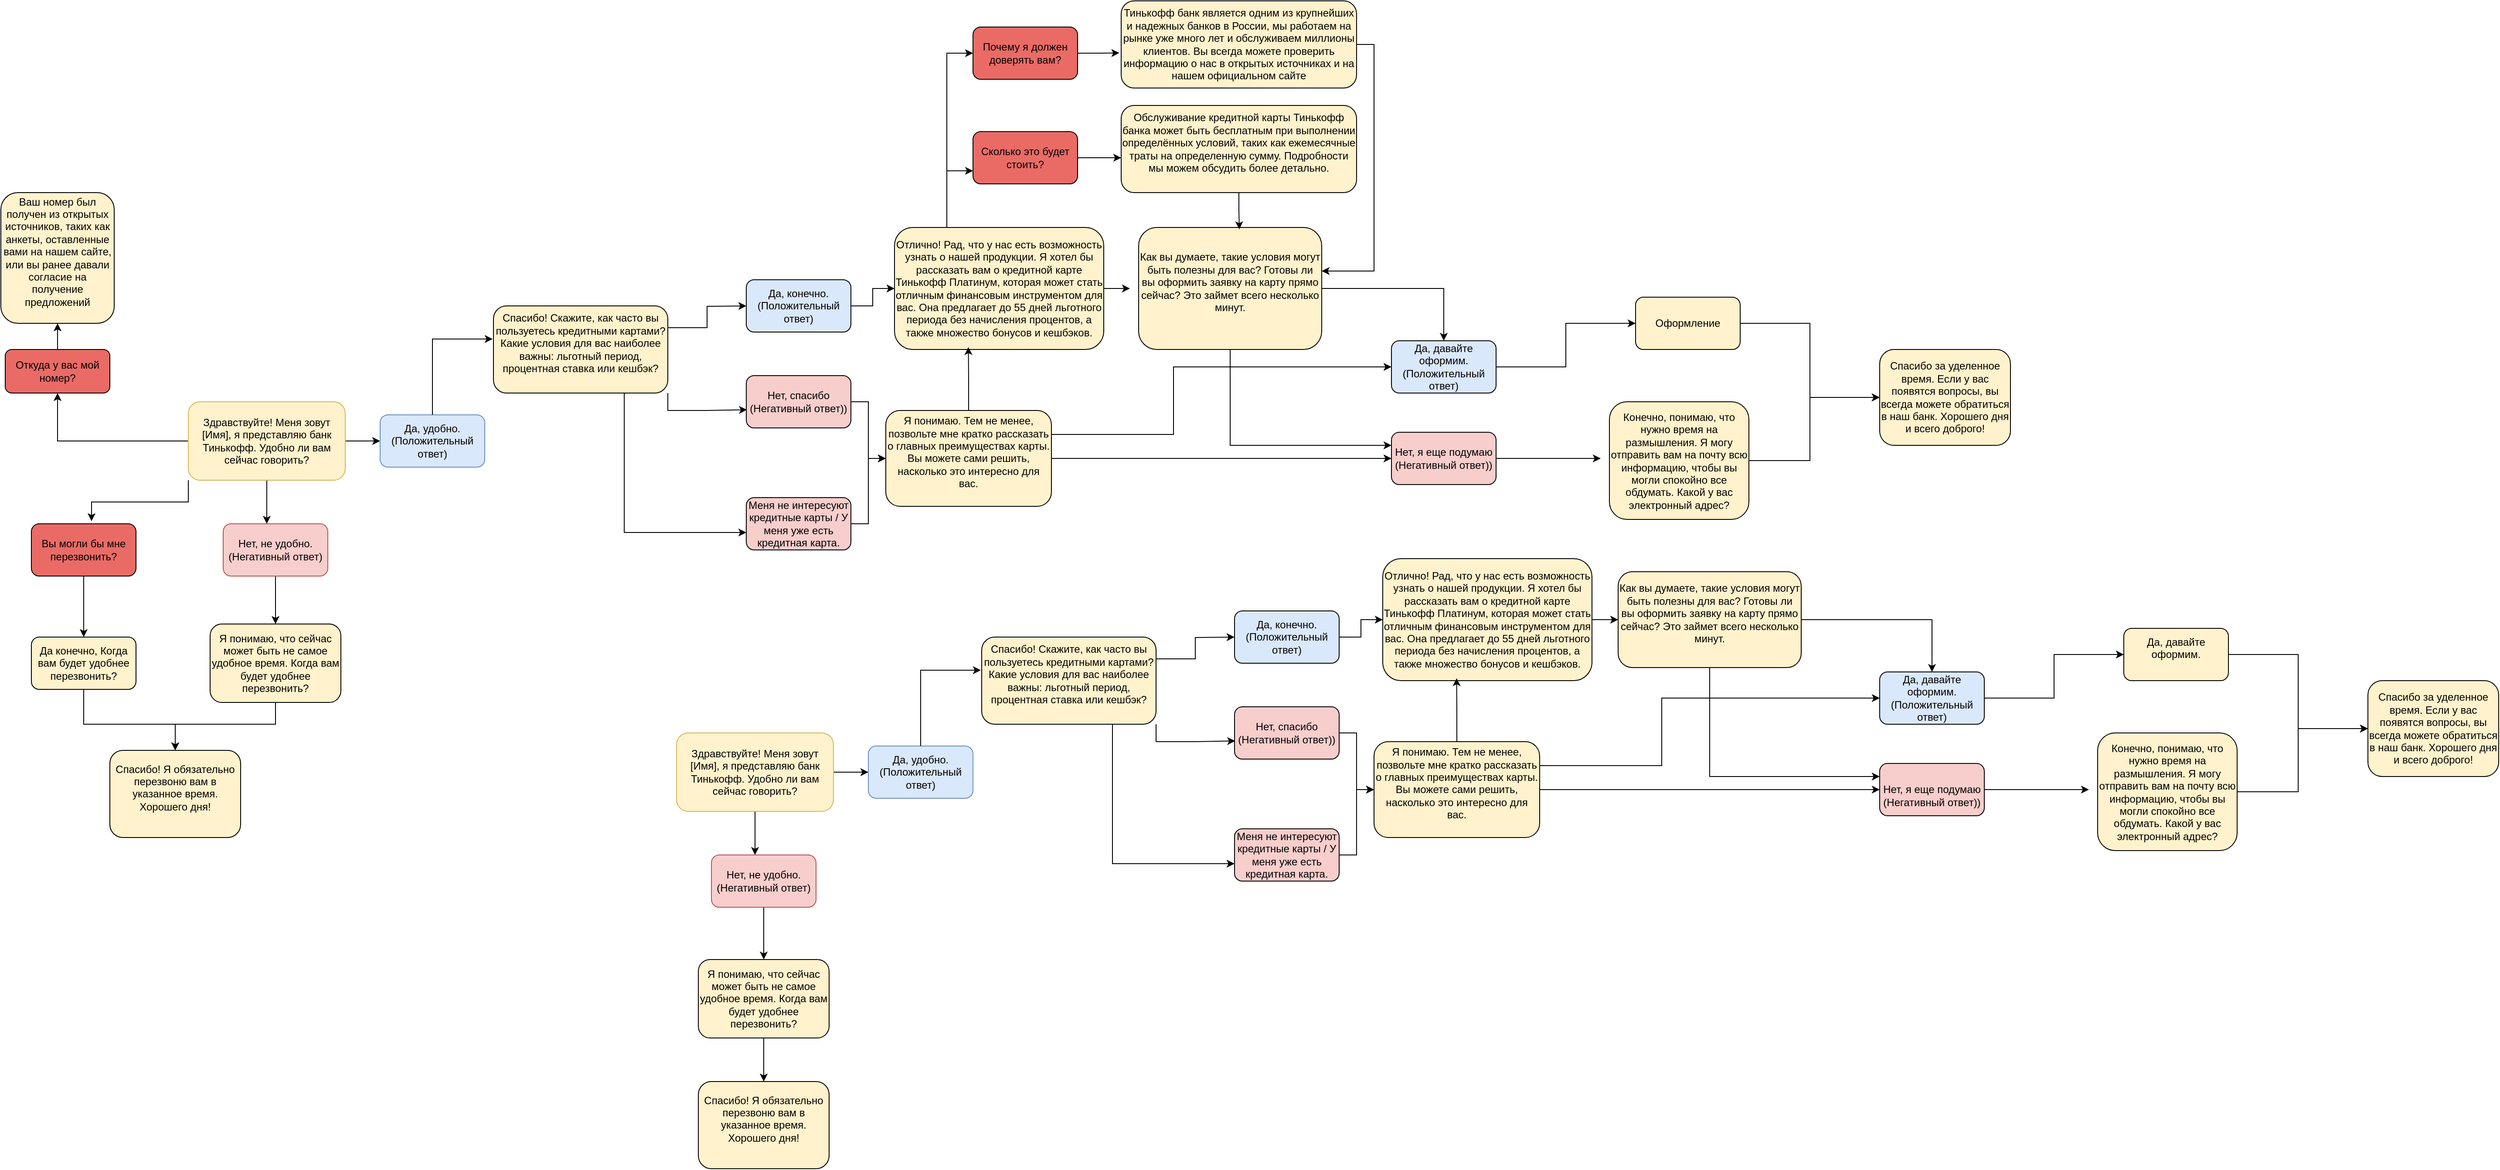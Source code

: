 <mxfile version="24.7.6">
  <diagram name="Page-1" id="bASxQMh507JP5K0JOqaS">
    <mxGraphModel dx="3829" dy="2807" grid="1" gridSize="10" guides="1" tooltips="1" connect="1" arrows="1" fold="1" page="1" pageScale="1" pageWidth="827" pageHeight="1169" math="0" shadow="0">
      <root>
        <mxCell id="0" />
        <mxCell id="1" parent="0" />
        <mxCell id="hiN60o-xSemusRehegCz-1" style="edgeStyle=orthogonalEdgeStyle;rounded=0;orthogonalLoop=1;jettySize=auto;html=1;exitX=0.5;exitY=1;exitDx=0;exitDy=0;" parent="1" source="hiN60o-xSemusRehegCz-3" edge="1">
          <mxGeometry relative="1" as="geometry">
            <mxPoint x="130" y="410" as="targetPoint" />
          </mxGeometry>
        </mxCell>
        <mxCell id="hiN60o-xSemusRehegCz-2" style="edgeStyle=orthogonalEdgeStyle;rounded=0;orthogonalLoop=1;jettySize=auto;html=1;exitX=1;exitY=0.5;exitDx=0;exitDy=0;entryX=0;entryY=0.5;entryDx=0;entryDy=0;" parent="1" source="hiN60o-xSemusRehegCz-3" target="hiN60o-xSemusRehegCz-6" edge="1">
          <mxGeometry relative="1" as="geometry" />
        </mxCell>
        <mxCell id="eWrs5Qo76Qx7165JSpqv-6" style="edgeStyle=orthogonalEdgeStyle;rounded=0;orthogonalLoop=1;jettySize=auto;html=1;exitX=0;exitY=0.5;exitDx=0;exitDy=0;entryX=0.5;entryY=1;entryDx=0;entryDy=0;" parent="1" source="hiN60o-xSemusRehegCz-3" target="eWrs5Qo76Qx7165JSpqv-1" edge="1">
          <mxGeometry relative="1" as="geometry" />
        </mxCell>
        <mxCell id="hiN60o-xSemusRehegCz-3" value="Здравствуйте! Меня зовут [Имя], я представляю банк Тинькофф. Удобно ли вам сейчас говорить?" style="rounded=1;whiteSpace=wrap;html=1;fillColor=#FFF2CC;strokeColor=#d6b656;" parent="1" vertex="1">
          <mxGeometry x="40" y="270" width="180" height="90" as="geometry" />
        </mxCell>
        <mxCell id="hiN60o-xSemusRehegCz-4" style="edgeStyle=orthogonalEdgeStyle;rounded=0;orthogonalLoop=1;jettySize=auto;html=1;exitX=0.5;exitY=1;exitDx=0;exitDy=0;entryX=0.5;entryY=0;entryDx=0;entryDy=0;" parent="1" source="hiN60o-xSemusRehegCz-5" target="hiN60o-xSemusRehegCz-8" edge="1">
          <mxGeometry relative="1" as="geometry" />
        </mxCell>
        <mxCell id="hiN60o-xSemusRehegCz-5" value="Нет, не удобно.&lt;div&gt;(Негативный ответ)&lt;/div&gt;" style="rounded=1;whiteSpace=wrap;html=1;fillColor=#f8cecc;strokeColor=#b85450;" parent="1" vertex="1">
          <mxGeometry x="80" y="410" width="120" height="60" as="geometry" />
        </mxCell>
        <mxCell id="hiN60o-xSemusRehegCz-6" value="Да, удобно.&lt;div&gt;(Положительный ответ)&lt;/div&gt;" style="rounded=1;whiteSpace=wrap;html=1;fillColor=#DAE8FC;strokeColor=#6c8ebf;" parent="1" vertex="1">
          <mxGeometry x="260" y="285" width="120" height="60" as="geometry" />
        </mxCell>
        <mxCell id="hiN60o-xSemusRehegCz-7" style="edgeStyle=orthogonalEdgeStyle;rounded=0;orthogonalLoop=1;jettySize=auto;html=1;exitX=0.5;exitY=1;exitDx=0;exitDy=0;" parent="1" source="hiN60o-xSemusRehegCz-8" target="hiN60o-xSemusRehegCz-9" edge="1">
          <mxGeometry relative="1" as="geometry">
            <Array as="points">
              <mxPoint x="140" y="640" />
              <mxPoint x="25" y="640" />
            </Array>
          </mxGeometry>
        </mxCell>
        <mxCell id="hiN60o-xSemusRehegCz-8" value="Я понимаю, что сейчас может быть не самое удобное время. Когда вам будет удобнее перезвонить?" style="rounded=1;whiteSpace=wrap;html=1;fillColor=#FFF2CC;" parent="1" vertex="1">
          <mxGeometry x="65" y="525" width="150" height="90" as="geometry" />
        </mxCell>
        <mxCell id="hiN60o-xSemusRehegCz-9" value="&#xa;Спасибо! Я обязательно перезвоню вам в указанное время. Хорошего дня!&#xa;&#xa;" style="rounded=1;whiteSpace=wrap;html=1;fillColor=#FFF2CC;" parent="1" vertex="1">
          <mxGeometry x="-50" y="670" width="150" height="100" as="geometry" />
        </mxCell>
        <mxCell id="hiN60o-xSemusRehegCz-10" style="edgeStyle=orthogonalEdgeStyle;rounded=0;orthogonalLoop=1;jettySize=auto;html=1;exitX=1;exitY=0.5;exitDx=0;exitDy=0;" parent="1" source="hiN60o-xSemusRehegCz-11" edge="1">
          <mxGeometry relative="1" as="geometry">
            <mxPoint x="1120" y="140" as="targetPoint" />
          </mxGeometry>
        </mxCell>
        <mxCell id="eWrs5Qo76Qx7165JSpqv-15" style="edgeStyle=orthogonalEdgeStyle;rounded=0;orthogonalLoop=1;jettySize=auto;html=1;exitX=0.25;exitY=0;exitDx=0;exitDy=0;entryX=0;entryY=0.75;entryDx=0;entryDy=0;" parent="1" source="hiN60o-xSemusRehegCz-11" target="eWrs5Qo76Qx7165JSpqv-14" edge="1">
          <mxGeometry relative="1" as="geometry" />
        </mxCell>
        <mxCell id="eWrs5Qo76Qx7165JSpqv-29" style="edgeStyle=orthogonalEdgeStyle;rounded=0;orthogonalLoop=1;jettySize=auto;html=1;exitX=0.25;exitY=0;exitDx=0;exitDy=0;entryX=0;entryY=0.5;entryDx=0;entryDy=0;" parent="1" source="hiN60o-xSemusRehegCz-11" target="eWrs5Qo76Qx7165JSpqv-27" edge="1">
          <mxGeometry relative="1" as="geometry" />
        </mxCell>
        <mxCell id="hiN60o-xSemusRehegCz-11" value="Отлично! Рад, что у нас есть возможность узнать о нашей продукции. Я хотел бы рассказать вам о кредитной карте Тинькофф Платинум, которая может стать отличным финансовым инструментом для вас. Она предлагает до 55 дней льготного периода без начисления процентов, а также множество бонусов и кешбэков." style="rounded=1;whiteSpace=wrap;html=1;fillColor=#FFF2CC;" parent="1" vertex="1">
          <mxGeometry x="850" y="70" width="240" height="140" as="geometry" />
        </mxCell>
        <mxCell id="hiN60o-xSemusRehegCz-12" style="edgeStyle=orthogonalEdgeStyle;rounded=0;orthogonalLoop=1;jettySize=auto;html=1;exitX=1;exitY=0.25;exitDx=0;exitDy=0;" parent="1" source="hiN60o-xSemusRehegCz-13" edge="1">
          <mxGeometry relative="1" as="geometry">
            <mxPoint x="680" y="160" as="targetPoint" />
          </mxGeometry>
        </mxCell>
        <mxCell id="hiN60o-xSemusRehegCz-13" value="&#xa;Спасибо! Скажите, как часто вы пользуетесь кредитными картами?&lt;br&gt;Какие условия для вас наиболее важны: льготный период, процентная ставка или кешбэк?&#xa;&#xa;" style="rounded=1;whiteSpace=wrap;html=1;fillColor=#FFF2CC;" parent="1" vertex="1">
          <mxGeometry x="390" y="160" width="200" height="100" as="geometry" />
        </mxCell>
        <mxCell id="hiN60o-xSemusRehegCz-14" style="edgeStyle=orthogonalEdgeStyle;rounded=0;orthogonalLoop=1;jettySize=auto;html=1;exitX=0.5;exitY=0;exitDx=0;exitDy=0;entryX=-0.005;entryY=0.38;entryDx=0;entryDy=0;entryPerimeter=0;" parent="1" source="hiN60o-xSemusRehegCz-6" target="hiN60o-xSemusRehegCz-13" edge="1">
          <mxGeometry relative="1" as="geometry" />
        </mxCell>
        <mxCell id="hiN60o-xSemusRehegCz-15" style="edgeStyle=orthogonalEdgeStyle;rounded=0;orthogonalLoop=1;jettySize=auto;html=1;exitX=1;exitY=0.5;exitDx=0;exitDy=0;entryX=0;entryY=0.5;entryDx=0;entryDy=0;" parent="1" source="hiN60o-xSemusRehegCz-16" target="hiN60o-xSemusRehegCz-11" edge="1">
          <mxGeometry relative="1" as="geometry" />
        </mxCell>
        <mxCell id="hiN60o-xSemusRehegCz-16" value="Да, конечно.&lt;div&gt;(Положительный ответ)&lt;br&gt;&lt;/div&gt;" style="rounded=1;whiteSpace=wrap;html=1;fillColor=#DAE8FC;" parent="1" vertex="1">
          <mxGeometry x="680" y="130" width="120" height="60" as="geometry" />
        </mxCell>
        <mxCell id="hiN60o-xSemusRehegCz-17" style="edgeStyle=orthogonalEdgeStyle;rounded=0;orthogonalLoop=1;jettySize=auto;html=1;exitX=1;exitY=0.5;exitDx=0;exitDy=0;entryX=0;entryY=0.5;entryDx=0;entryDy=0;" parent="1" source="hiN60o-xSemusRehegCz-18" target="hiN60o-xSemusRehegCz-21" edge="1">
          <mxGeometry relative="1" as="geometry" />
        </mxCell>
        <mxCell id="hiN60o-xSemusRehegCz-18" value="Нет, спасибо&lt;div&gt;(Негативный ответ))&lt;/div&gt;" style="rounded=1;whiteSpace=wrap;html=1;fillColor=#F8CECC;" parent="1" vertex="1">
          <mxGeometry x="680" y="240" width="120" height="60" as="geometry" />
        </mxCell>
        <mxCell id="hiN60o-xSemusRehegCz-19" style="edgeStyle=orthogonalEdgeStyle;rounded=0;orthogonalLoop=1;jettySize=auto;html=1;exitX=1;exitY=0.5;exitDx=0;exitDy=0;entryX=0;entryY=0.5;entryDx=0;entryDy=0;" parent="1" source="hiN60o-xSemusRehegCz-21" target="hiN60o-xSemusRehegCz-30" edge="1">
          <mxGeometry relative="1" as="geometry" />
        </mxCell>
        <mxCell id="hiN60o-xSemusRehegCz-20" style="edgeStyle=orthogonalEdgeStyle;rounded=0;orthogonalLoop=1;jettySize=auto;html=1;exitX=1;exitY=0.25;exitDx=0;exitDy=0;entryX=0;entryY=0.5;entryDx=0;entryDy=0;" parent="1" source="hiN60o-xSemusRehegCz-21" target="hiN60o-xSemusRehegCz-28" edge="1">
          <mxGeometry relative="1" as="geometry">
            <Array as="points">
              <mxPoint x="1170" y="308" />
              <mxPoint x="1170" y="230" />
            </Array>
          </mxGeometry>
        </mxCell>
        <mxCell id="hiN60o-xSemusRehegCz-21" value="&#xa;Я понимаю. Тем не менее, позвольте мне кратко рассказать о главных преимуществах карты. Вы можете сами решить, насколько это интересно для вас.&#xa;&#xa;" style="rounded=1;whiteSpace=wrap;html=1;fillColor=#FFF2CC;" parent="1" vertex="1">
          <mxGeometry x="840" y="280" width="190" height="110" as="geometry" />
        </mxCell>
        <mxCell id="hiN60o-xSemusRehegCz-22" style="edgeStyle=orthogonalEdgeStyle;rounded=0;orthogonalLoop=1;jettySize=auto;html=1;exitX=1;exitY=0.5;exitDx=0;exitDy=0;entryX=0;entryY=0.5;entryDx=0;entryDy=0;" parent="1" source="hiN60o-xSemusRehegCz-23" target="hiN60o-xSemusRehegCz-21" edge="1">
          <mxGeometry relative="1" as="geometry" />
        </mxCell>
        <mxCell id="hiN60o-xSemusRehegCz-23" value="Меня не интересуют кредитные карты / У меня уже есть кредитная карта." style="rounded=1;whiteSpace=wrap;html=1;fillColor=#F8CECC;" parent="1" vertex="1">
          <mxGeometry x="680" y="380" width="120" height="60" as="geometry" />
        </mxCell>
        <mxCell id="hiN60o-xSemusRehegCz-24" style="edgeStyle=orthogonalEdgeStyle;rounded=0;orthogonalLoop=1;jettySize=auto;html=1;exitX=1;exitY=0.5;exitDx=0;exitDy=0;entryX=0.5;entryY=0;entryDx=0;entryDy=0;" parent="1" source="hiN60o-xSemusRehegCz-26" target="hiN60o-xSemusRehegCz-28" edge="1">
          <mxGeometry relative="1" as="geometry" />
        </mxCell>
        <mxCell id="hiN60o-xSemusRehegCz-25" style="edgeStyle=orthogonalEdgeStyle;rounded=0;orthogonalLoop=1;jettySize=auto;html=1;exitX=0.5;exitY=1;exitDx=0;exitDy=0;entryX=0;entryY=0.25;entryDx=0;entryDy=0;" parent="1" source="hiN60o-xSemusRehegCz-26" target="hiN60o-xSemusRehegCz-30" edge="1">
          <mxGeometry relative="1" as="geometry">
            <mxPoint x="1235" y="320" as="targetPoint" />
          </mxGeometry>
        </mxCell>
        <mxCell id="hiN60o-xSemusRehegCz-26" value="&#xa;Как вы думаете, такие условия могут быть полезны для вас? Готовы ли вы оформить заявку на карту прямо сейчас? Это займет всего несколько минут.&#xa;&#xa;" style="rounded=1;whiteSpace=wrap;html=1;fillColor=#FFF2CC;" parent="1" vertex="1">
          <mxGeometry x="1130" y="70" width="210" height="140" as="geometry" />
        </mxCell>
        <mxCell id="hiN60o-xSemusRehegCz-27" style="edgeStyle=orthogonalEdgeStyle;rounded=0;orthogonalLoop=1;jettySize=auto;html=1;exitX=1;exitY=0.5;exitDx=0;exitDy=0;" parent="1" source="hiN60o-xSemusRehegCz-28" target="hiN60o-xSemusRehegCz-35" edge="1">
          <mxGeometry relative="1" as="geometry" />
        </mxCell>
        <mxCell id="hiN60o-xSemusRehegCz-28" value="&lt;br&gt;Да, давайте оформим.&lt;div&gt;(Положительный ответ)&lt;br&gt;&lt;br&gt;&lt;/div&gt;" style="rounded=1;whiteSpace=wrap;html=1;fillColor=#DAE8FC;" parent="1" vertex="1">
          <mxGeometry x="1420" y="200" width="120" height="60" as="geometry" />
        </mxCell>
        <mxCell id="hiN60o-xSemusRehegCz-29" style="edgeStyle=orthogonalEdgeStyle;rounded=0;orthogonalLoop=1;jettySize=auto;html=1;exitX=1;exitY=0.5;exitDx=0;exitDy=0;" parent="1" source="hiN60o-xSemusRehegCz-30" edge="1">
          <mxGeometry relative="1" as="geometry">
            <mxPoint x="1660" y="335" as="targetPoint" />
          </mxGeometry>
        </mxCell>
        <mxCell id="hiN60o-xSemusRehegCz-30" value="Нет, я еще подумаю&lt;br&gt;(Негативный ответ))" style="rounded=1;whiteSpace=wrap;html=1;fillColor=#F8CECC;" parent="1" vertex="1">
          <mxGeometry x="1420" y="305" width="120" height="60" as="geometry" />
        </mxCell>
        <mxCell id="hiN60o-xSemusRehegCz-31" style="edgeStyle=orthogonalEdgeStyle;rounded=0;orthogonalLoop=1;jettySize=auto;html=1;exitX=0.5;exitY=1;exitDx=0;exitDy=0;" parent="1" source="hiN60o-xSemusRehegCz-30" target="hiN60o-xSemusRehegCz-30" edge="1">
          <mxGeometry relative="1" as="geometry" />
        </mxCell>
        <mxCell id="hiN60o-xSemusRehegCz-32" style="edgeStyle=orthogonalEdgeStyle;rounded=0;orthogonalLoop=1;jettySize=auto;html=1;exitX=1;exitY=0.5;exitDx=0;exitDy=0;entryX=0;entryY=0.5;entryDx=0;entryDy=0;" parent="1" source="hiN60o-xSemusRehegCz-33" target="hiN60o-xSemusRehegCz-36" edge="1">
          <mxGeometry relative="1" as="geometry">
            <Array as="points">
              <mxPoint x="1900" y="338" />
              <mxPoint x="1900" y="265" />
            </Array>
          </mxGeometry>
        </mxCell>
        <mxCell id="hiN60o-xSemusRehegCz-33" value="Конечно, понимаю, что нужно время на размышления. Я могу отправить вам на почту всю информацию, чтобы вы могли спокойно все обдумать. Какой у вас электронный адрес?" style="rounded=1;whiteSpace=wrap;html=1;fillColor=#FFF2CC;" parent="1" vertex="1">
          <mxGeometry x="1670" y="270" width="160" height="135" as="geometry" />
        </mxCell>
        <mxCell id="hiN60o-xSemusRehegCz-34" style="edgeStyle=orthogonalEdgeStyle;rounded=0;orthogonalLoop=1;jettySize=auto;html=1;exitX=1;exitY=0.5;exitDx=0;exitDy=0;entryX=0;entryY=0.5;entryDx=0;entryDy=0;" parent="1" source="hiN60o-xSemusRehegCz-35" target="hiN60o-xSemusRehegCz-36" edge="1">
          <mxGeometry relative="1" as="geometry">
            <Array as="points">
              <mxPoint x="1900" y="180" />
              <mxPoint x="1900" y="265" />
            </Array>
          </mxGeometry>
        </mxCell>
        <mxCell id="hiN60o-xSemusRehegCz-35" value="Оформление" style="rounded=1;whiteSpace=wrap;html=1;fillColor=#FFF2CC;" parent="1" vertex="1">
          <mxGeometry x="1700" y="150" width="120" height="60" as="geometry" />
        </mxCell>
        <mxCell id="hiN60o-xSemusRehegCz-36" value="Спасибо за уделенное время. Если у вас появятся вопросы, вы всегда можете обратиться в наш банк. Хорошего дня и всего доброго!" style="rounded=1;whiteSpace=wrap;html=1;fillColor=#FFF2CC;" parent="1" vertex="1">
          <mxGeometry x="1980" y="210" width="150" height="110" as="geometry" />
        </mxCell>
        <mxCell id="hiN60o-xSemusRehegCz-37" style="edgeStyle=orthogonalEdgeStyle;rounded=0;orthogonalLoop=1;jettySize=auto;html=1;exitX=0.75;exitY=1;exitDx=0;exitDy=0;entryX=0;entryY=0.667;entryDx=0;entryDy=0;entryPerimeter=0;" parent="1" source="hiN60o-xSemusRehegCz-13" target="hiN60o-xSemusRehegCz-23" edge="1">
          <mxGeometry relative="1" as="geometry" />
        </mxCell>
        <mxCell id="hiN60o-xSemusRehegCz-38" style="edgeStyle=orthogonalEdgeStyle;rounded=0;orthogonalLoop=1;jettySize=auto;html=1;exitX=1;exitY=1;exitDx=0;exitDy=0;entryX=0.006;entryY=0.653;entryDx=0;entryDy=0;entryPerimeter=0;" parent="1" source="hiN60o-xSemusRehegCz-13" target="hiN60o-xSemusRehegCz-18" edge="1">
          <mxGeometry relative="1" as="geometry">
            <Array as="points">
              <mxPoint x="590" y="280" />
              <mxPoint x="635" y="280" />
            </Array>
          </mxGeometry>
        </mxCell>
        <mxCell id="hiN60o-xSemusRehegCz-39" style="edgeStyle=orthogonalEdgeStyle;rounded=0;orthogonalLoop=1;jettySize=auto;html=1;exitX=0.5;exitY=0;exitDx=0;exitDy=0;entryX=0.353;entryY=0.98;entryDx=0;entryDy=0;entryPerimeter=0;" parent="1" source="hiN60o-xSemusRehegCz-21" target="hiN60o-xSemusRehegCz-11" edge="1">
          <mxGeometry relative="1" as="geometry" />
        </mxCell>
        <mxCell id="uwCDQCHVVW8loNhyQD0F-1" style="edgeStyle=orthogonalEdgeStyle;rounded=0;orthogonalLoop=1;jettySize=auto;html=1;exitX=0.5;exitY=1;exitDx=0;exitDy=0;" parent="1" source="uwCDQCHVVW8loNhyQD0F-3" edge="1">
          <mxGeometry relative="1" as="geometry">
            <mxPoint x="690" y="790" as="targetPoint" />
          </mxGeometry>
        </mxCell>
        <mxCell id="uwCDQCHVVW8loNhyQD0F-2" style="edgeStyle=orthogonalEdgeStyle;rounded=0;orthogonalLoop=1;jettySize=auto;html=1;exitX=1;exitY=0.5;exitDx=0;exitDy=0;entryX=0;entryY=0.5;entryDx=0;entryDy=0;" parent="1" source="uwCDQCHVVW8loNhyQD0F-3" target="uwCDQCHVVW8loNhyQD0F-6" edge="1">
          <mxGeometry relative="1" as="geometry" />
        </mxCell>
        <mxCell id="uwCDQCHVVW8loNhyQD0F-3" value="Здравствуйте! Меня зовут [Имя], я представляю банк Тинькофф. Удобно ли вам сейчас говорить?" style="rounded=1;whiteSpace=wrap;html=1;fillColor=#FFF2CC;strokeColor=#d6b656;" parent="1" vertex="1">
          <mxGeometry x="600" y="650" width="180" height="90" as="geometry" />
        </mxCell>
        <mxCell id="uwCDQCHVVW8loNhyQD0F-4" style="edgeStyle=orthogonalEdgeStyle;rounded=0;orthogonalLoop=1;jettySize=auto;html=1;exitX=0.5;exitY=1;exitDx=0;exitDy=0;entryX=0.5;entryY=0;entryDx=0;entryDy=0;" parent="1" source="uwCDQCHVVW8loNhyQD0F-5" target="uwCDQCHVVW8loNhyQD0F-8" edge="1">
          <mxGeometry relative="1" as="geometry" />
        </mxCell>
        <mxCell id="uwCDQCHVVW8loNhyQD0F-5" value="Нет, не удобно.&lt;div&gt;(Негативный ответ)&lt;/div&gt;" style="rounded=1;whiteSpace=wrap;html=1;fillColor=#f8cecc;strokeColor=#b85450;" parent="1" vertex="1">
          <mxGeometry x="640" y="790" width="120" height="60" as="geometry" />
        </mxCell>
        <mxCell id="uwCDQCHVVW8loNhyQD0F-6" value="Да, удобно.&lt;div&gt;(Положительный ответ)&lt;/div&gt;" style="rounded=1;whiteSpace=wrap;html=1;fillColor=#DAE8FC;strokeColor=#6c8ebf;" parent="1" vertex="1">
          <mxGeometry x="820" y="665" width="120" height="60" as="geometry" />
        </mxCell>
        <mxCell id="uwCDQCHVVW8loNhyQD0F-7" style="edgeStyle=orthogonalEdgeStyle;rounded=0;orthogonalLoop=1;jettySize=auto;html=1;exitX=0.5;exitY=1;exitDx=0;exitDy=0;" parent="1" source="uwCDQCHVVW8loNhyQD0F-8" target="uwCDQCHVVW8loNhyQD0F-9" edge="1">
          <mxGeometry relative="1" as="geometry" />
        </mxCell>
        <mxCell id="uwCDQCHVVW8loNhyQD0F-8" value="Я понимаю, что сейчас может быть не самое удобное время. Когда вам будет удобнее перезвонить?" style="rounded=1;whiteSpace=wrap;html=1;fillColor=#FFF2CC;" parent="1" vertex="1">
          <mxGeometry x="625" y="910" width="150" height="90" as="geometry" />
        </mxCell>
        <mxCell id="uwCDQCHVVW8loNhyQD0F-9" value="&#xa;Спасибо! Я обязательно перезвоню вам в указанное время. Хорошего дня!&#xa;&#xa;" style="rounded=1;whiteSpace=wrap;html=1;fillColor=#FFF2CC;" parent="1" vertex="1">
          <mxGeometry x="625" y="1050" width="150" height="100" as="geometry" />
        </mxCell>
        <mxCell id="uwCDQCHVVW8loNhyQD0F-10" style="edgeStyle=orthogonalEdgeStyle;rounded=0;orthogonalLoop=1;jettySize=auto;html=1;exitX=1;exitY=0.5;exitDx=0;exitDy=0;" parent="1" source="uwCDQCHVVW8loNhyQD0F-11" edge="1">
          <mxGeometry relative="1" as="geometry">
            <mxPoint x="1680" y="520" as="targetPoint" />
          </mxGeometry>
        </mxCell>
        <mxCell id="uwCDQCHVVW8loNhyQD0F-11" value="Отлично! Рад, что у нас есть возможность узнать о нашей продукции. Я хотел бы рассказать вам о кредитной карте Тинькофф Платинум, которая может стать отличным финансовым инструментом для вас. Она предлагает до 55 дней льготного периода без начисления процентов, а также множество бонусов и кешбэков." style="rounded=1;whiteSpace=wrap;html=1;fillColor=#FFF2CC;" parent="1" vertex="1">
          <mxGeometry x="1410" y="450" width="240" height="140" as="geometry" />
        </mxCell>
        <mxCell id="uwCDQCHVVW8loNhyQD0F-12" style="edgeStyle=orthogonalEdgeStyle;rounded=0;orthogonalLoop=1;jettySize=auto;html=1;exitX=1;exitY=0.25;exitDx=0;exitDy=0;" parent="1" source="uwCDQCHVVW8loNhyQD0F-13" edge="1">
          <mxGeometry relative="1" as="geometry">
            <mxPoint x="1240" y="540" as="targetPoint" />
          </mxGeometry>
        </mxCell>
        <mxCell id="uwCDQCHVVW8loNhyQD0F-13" value="&#xa;Спасибо! Скажите, как часто вы пользуетесь кредитными картами?&lt;br&gt;Какие условия для вас наиболее важны: льготный период, процентная ставка или кешбэк?&#xa;&#xa;" style="rounded=1;whiteSpace=wrap;html=1;fillColor=#FFF2CC;" parent="1" vertex="1">
          <mxGeometry x="950" y="540" width="200" height="100" as="geometry" />
        </mxCell>
        <mxCell id="uwCDQCHVVW8loNhyQD0F-14" style="edgeStyle=orthogonalEdgeStyle;rounded=0;orthogonalLoop=1;jettySize=auto;html=1;exitX=0.5;exitY=0;exitDx=0;exitDy=0;entryX=-0.005;entryY=0.38;entryDx=0;entryDy=0;entryPerimeter=0;" parent="1" source="uwCDQCHVVW8loNhyQD0F-6" target="uwCDQCHVVW8loNhyQD0F-13" edge="1">
          <mxGeometry relative="1" as="geometry" />
        </mxCell>
        <mxCell id="uwCDQCHVVW8loNhyQD0F-15" style="edgeStyle=orthogonalEdgeStyle;rounded=0;orthogonalLoop=1;jettySize=auto;html=1;exitX=1;exitY=0.5;exitDx=0;exitDy=0;entryX=0;entryY=0.5;entryDx=0;entryDy=0;" parent="1" source="uwCDQCHVVW8loNhyQD0F-16" target="uwCDQCHVVW8loNhyQD0F-11" edge="1">
          <mxGeometry relative="1" as="geometry" />
        </mxCell>
        <mxCell id="uwCDQCHVVW8loNhyQD0F-16" value="Да, конечно.&lt;div&gt;(Положительный ответ)&lt;br&gt;&lt;/div&gt;" style="rounded=1;whiteSpace=wrap;html=1;fillColor=#DAE8FC;" parent="1" vertex="1">
          <mxGeometry x="1240" y="510" width="120" height="60" as="geometry" />
        </mxCell>
        <mxCell id="uwCDQCHVVW8loNhyQD0F-17" style="edgeStyle=orthogonalEdgeStyle;rounded=0;orthogonalLoop=1;jettySize=auto;html=1;exitX=1;exitY=0.5;exitDx=0;exitDy=0;entryX=0;entryY=0.5;entryDx=0;entryDy=0;" parent="1" source="uwCDQCHVVW8loNhyQD0F-18" target="uwCDQCHVVW8loNhyQD0F-21" edge="1">
          <mxGeometry relative="1" as="geometry" />
        </mxCell>
        <mxCell id="uwCDQCHVVW8loNhyQD0F-18" value="Нет, спасибо&lt;div&gt;(Негативный ответ))&lt;/div&gt;" style="rounded=1;whiteSpace=wrap;html=1;fillColor=#F8CECC;" parent="1" vertex="1">
          <mxGeometry x="1240" y="620" width="120" height="60" as="geometry" />
        </mxCell>
        <mxCell id="uwCDQCHVVW8loNhyQD0F-19" style="edgeStyle=orthogonalEdgeStyle;rounded=0;orthogonalLoop=1;jettySize=auto;html=1;exitX=1;exitY=0.5;exitDx=0;exitDy=0;entryX=0;entryY=0.5;entryDx=0;entryDy=0;" parent="1" source="uwCDQCHVVW8loNhyQD0F-21" target="uwCDQCHVVW8loNhyQD0F-30" edge="1">
          <mxGeometry relative="1" as="geometry" />
        </mxCell>
        <mxCell id="uwCDQCHVVW8loNhyQD0F-20" style="edgeStyle=orthogonalEdgeStyle;rounded=0;orthogonalLoop=1;jettySize=auto;html=1;exitX=1;exitY=0.25;exitDx=0;exitDy=0;entryX=0;entryY=0.5;entryDx=0;entryDy=0;" parent="1" source="uwCDQCHVVW8loNhyQD0F-21" target="uwCDQCHVVW8loNhyQD0F-28" edge="1">
          <mxGeometry relative="1" as="geometry">
            <Array as="points">
              <mxPoint x="1730" y="688" />
              <mxPoint x="1730" y="610" />
            </Array>
          </mxGeometry>
        </mxCell>
        <mxCell id="uwCDQCHVVW8loNhyQD0F-21" value="&#xa;Я понимаю. Тем не менее, позвольте мне кратко рассказать о главных преимуществах карты. Вы можете сами решить, насколько это интересно для вас.&#xa;&#xa;" style="rounded=1;whiteSpace=wrap;html=1;fillColor=#FFF2CC;" parent="1" vertex="1">
          <mxGeometry x="1400" y="660" width="190" height="110" as="geometry" />
        </mxCell>
        <mxCell id="uwCDQCHVVW8loNhyQD0F-22" style="edgeStyle=orthogonalEdgeStyle;rounded=0;orthogonalLoop=1;jettySize=auto;html=1;exitX=1;exitY=0.5;exitDx=0;exitDy=0;entryX=0;entryY=0.5;entryDx=0;entryDy=0;" parent="1" source="uwCDQCHVVW8loNhyQD0F-23" target="uwCDQCHVVW8loNhyQD0F-21" edge="1">
          <mxGeometry relative="1" as="geometry" />
        </mxCell>
        <mxCell id="uwCDQCHVVW8loNhyQD0F-23" value="Меня не интересуют кредитные карты / У меня уже есть кредитная карта." style="rounded=1;whiteSpace=wrap;html=1;fillColor=#F8CECC;" parent="1" vertex="1">
          <mxGeometry x="1240" y="760" width="120" height="60" as="geometry" />
        </mxCell>
        <mxCell id="uwCDQCHVVW8loNhyQD0F-24" style="edgeStyle=orthogonalEdgeStyle;rounded=0;orthogonalLoop=1;jettySize=auto;html=1;exitX=1;exitY=0.5;exitDx=0;exitDy=0;entryX=0.5;entryY=0;entryDx=0;entryDy=0;" parent="1" source="uwCDQCHVVW8loNhyQD0F-26" target="uwCDQCHVVW8loNhyQD0F-28" edge="1">
          <mxGeometry relative="1" as="geometry" />
        </mxCell>
        <mxCell id="uwCDQCHVVW8loNhyQD0F-25" style="edgeStyle=orthogonalEdgeStyle;rounded=0;orthogonalLoop=1;jettySize=auto;html=1;exitX=0.5;exitY=1;exitDx=0;exitDy=0;entryX=0;entryY=0.25;entryDx=0;entryDy=0;" parent="1" source="uwCDQCHVVW8loNhyQD0F-26" target="uwCDQCHVVW8loNhyQD0F-30" edge="1">
          <mxGeometry relative="1" as="geometry">
            <mxPoint x="1795" y="700" as="targetPoint" />
          </mxGeometry>
        </mxCell>
        <mxCell id="uwCDQCHVVW8loNhyQD0F-26" value="Как вы думаете, такие условия могут быть полезны для вас? Готовы ли вы оформить заявку на карту прямо сейчас? Это займет всего несколько минут.&lt;div&gt;&lt;br/&gt;&lt;/div&gt;" style="rounded=1;whiteSpace=wrap;html=1;fillColor=#FFF2CC;" parent="1" vertex="1">
          <mxGeometry x="1680" y="465" width="210" height="110" as="geometry" />
        </mxCell>
        <mxCell id="uwCDQCHVVW8loNhyQD0F-27" style="edgeStyle=orthogonalEdgeStyle;rounded=0;orthogonalLoop=1;jettySize=auto;html=1;exitX=1;exitY=0.5;exitDx=0;exitDy=0;" parent="1" source="uwCDQCHVVW8loNhyQD0F-28" target="uwCDQCHVVW8loNhyQD0F-35" edge="1">
          <mxGeometry relative="1" as="geometry" />
        </mxCell>
        <mxCell id="uwCDQCHVVW8loNhyQD0F-28" value="&lt;br&gt;Да, давайте оформим.&lt;div&gt;(Положительный ответ)&lt;br&gt;&lt;br&gt;&lt;/div&gt;" style="rounded=1;whiteSpace=wrap;html=1;fillColor=#DAE8FC;" parent="1" vertex="1">
          <mxGeometry x="1980" y="580" width="120" height="60" as="geometry" />
        </mxCell>
        <mxCell id="uwCDQCHVVW8loNhyQD0F-29" style="edgeStyle=orthogonalEdgeStyle;rounded=0;orthogonalLoop=1;jettySize=auto;html=1;exitX=1;exitY=0.5;exitDx=0;exitDy=0;" parent="1" source="uwCDQCHVVW8loNhyQD0F-30" edge="1">
          <mxGeometry relative="1" as="geometry">
            <mxPoint x="2220" y="715" as="targetPoint" />
          </mxGeometry>
        </mxCell>
        <mxCell id="uwCDQCHVVW8loNhyQD0F-30" value="&lt;br&gt;Нет, я еще подумаю&lt;br&gt;(Негативный ответ))" style="rounded=1;whiteSpace=wrap;html=1;fillColor=#F8CECC;" parent="1" vertex="1">
          <mxGeometry x="1980" y="685" width="120" height="60" as="geometry" />
        </mxCell>
        <mxCell id="uwCDQCHVVW8loNhyQD0F-31" style="edgeStyle=orthogonalEdgeStyle;rounded=0;orthogonalLoop=1;jettySize=auto;html=1;exitX=0.5;exitY=1;exitDx=0;exitDy=0;" parent="1" source="uwCDQCHVVW8loNhyQD0F-30" target="uwCDQCHVVW8loNhyQD0F-30" edge="1">
          <mxGeometry relative="1" as="geometry" />
        </mxCell>
        <mxCell id="uwCDQCHVVW8loNhyQD0F-32" style="edgeStyle=orthogonalEdgeStyle;rounded=0;orthogonalLoop=1;jettySize=auto;html=1;exitX=1;exitY=0.5;exitDx=0;exitDy=0;entryX=0;entryY=0.5;entryDx=0;entryDy=0;" parent="1" source="uwCDQCHVVW8loNhyQD0F-33" target="uwCDQCHVVW8loNhyQD0F-36" edge="1">
          <mxGeometry relative="1" as="geometry">
            <Array as="points">
              <mxPoint x="2460" y="718" />
              <mxPoint x="2460" y="645" />
            </Array>
          </mxGeometry>
        </mxCell>
        <mxCell id="uwCDQCHVVW8loNhyQD0F-33" value="Конечно, понимаю, что нужно время на размышления. Я могу отправить вам на почту всю информацию, чтобы вы могли спокойно все обдумать. Какой у вас электронный адрес?" style="rounded=1;whiteSpace=wrap;html=1;fillColor=#FFF2CC;" parent="1" vertex="1">
          <mxGeometry x="2230" y="650" width="160" height="135" as="geometry" />
        </mxCell>
        <mxCell id="uwCDQCHVVW8loNhyQD0F-34" style="edgeStyle=orthogonalEdgeStyle;rounded=0;orthogonalLoop=1;jettySize=auto;html=1;exitX=1;exitY=0.5;exitDx=0;exitDy=0;entryX=0;entryY=0.5;entryDx=0;entryDy=0;" parent="1" source="uwCDQCHVVW8loNhyQD0F-35" target="uwCDQCHVVW8loNhyQD0F-36" edge="1">
          <mxGeometry relative="1" as="geometry" />
        </mxCell>
        <mxCell id="uwCDQCHVVW8loNhyQD0F-35" value="&#xa;Да, давайте оформим.&#xa;&#xa;" style="rounded=1;whiteSpace=wrap;html=1;fillColor=#FFF2CC;" parent="1" vertex="1">
          <mxGeometry x="2260" y="530" width="120" height="60" as="geometry" />
        </mxCell>
        <mxCell id="uwCDQCHVVW8loNhyQD0F-36" value="Спасибо за уделенное время. Если у вас появятся вопросы, вы всегда можете обратиться в наш банк. Хорошего дня и всего доброго!" style="rounded=1;whiteSpace=wrap;html=1;fillColor=#FFF2CC;" parent="1" vertex="1">
          <mxGeometry x="2540" y="590" width="150" height="110" as="geometry" />
        </mxCell>
        <mxCell id="uwCDQCHVVW8loNhyQD0F-37" style="edgeStyle=orthogonalEdgeStyle;rounded=0;orthogonalLoop=1;jettySize=auto;html=1;exitX=0.75;exitY=1;exitDx=0;exitDy=0;entryX=0;entryY=0.667;entryDx=0;entryDy=0;entryPerimeter=0;" parent="1" source="uwCDQCHVVW8loNhyQD0F-13" target="uwCDQCHVVW8loNhyQD0F-23" edge="1">
          <mxGeometry relative="1" as="geometry" />
        </mxCell>
        <mxCell id="uwCDQCHVVW8loNhyQD0F-38" style="edgeStyle=orthogonalEdgeStyle;rounded=0;orthogonalLoop=1;jettySize=auto;html=1;exitX=1;exitY=1;exitDx=0;exitDy=0;entryX=0.006;entryY=0.653;entryDx=0;entryDy=0;entryPerimeter=0;" parent="1" source="uwCDQCHVVW8loNhyQD0F-13" target="uwCDQCHVVW8loNhyQD0F-18" edge="1">
          <mxGeometry relative="1" as="geometry">
            <Array as="points">
              <mxPoint x="1150" y="660" />
              <mxPoint x="1195" y="660" />
            </Array>
          </mxGeometry>
        </mxCell>
        <mxCell id="uwCDQCHVVW8loNhyQD0F-39" style="edgeStyle=orthogonalEdgeStyle;rounded=0;orthogonalLoop=1;jettySize=auto;html=1;exitX=0.5;exitY=0;exitDx=0;exitDy=0;entryX=0.353;entryY=0.98;entryDx=0;entryDy=0;entryPerimeter=0;" parent="1" source="uwCDQCHVVW8loNhyQD0F-21" target="uwCDQCHVVW8loNhyQD0F-11" edge="1">
          <mxGeometry relative="1" as="geometry" />
        </mxCell>
        <mxCell id="eWrs5Qo76Qx7165JSpqv-5" style="edgeStyle=orthogonalEdgeStyle;rounded=0;orthogonalLoop=1;jettySize=auto;html=1;exitX=0.5;exitY=0;exitDx=0;exitDy=0;entryX=0.5;entryY=1;entryDx=0;entryDy=0;" parent="1" source="eWrs5Qo76Qx7165JSpqv-1" target="eWrs5Qo76Qx7165JSpqv-4" edge="1">
          <mxGeometry relative="1" as="geometry" />
        </mxCell>
        <mxCell id="eWrs5Qo76Qx7165JSpqv-1" value="Откуда у вас мой номер?" style="rounded=1;whiteSpace=wrap;html=1;fillColor=#EA6B66;" parent="1" vertex="1">
          <mxGeometry x="-170" y="210" width="120" height="50" as="geometry" />
        </mxCell>
        <mxCell id="eWrs5Qo76Qx7165JSpqv-11" style="edgeStyle=orthogonalEdgeStyle;rounded=0;orthogonalLoop=1;jettySize=auto;html=1;exitX=0.5;exitY=1;exitDx=0;exitDy=0;entryX=0.5;entryY=0;entryDx=0;entryDy=0;" parent="1" source="eWrs5Qo76Qx7165JSpqv-8" target="eWrs5Qo76Qx7165JSpqv-10" edge="1">
          <mxGeometry relative="1" as="geometry" />
        </mxCell>
        <mxCell id="eWrs5Qo76Qx7165JSpqv-8" value="Вы могли бы мне перезвонить?" style="rounded=1;whiteSpace=wrap;html=1;fillColor=#EA6B66;" parent="1" vertex="1">
          <mxGeometry x="-140" y="410" width="120" height="60" as="geometry" />
        </mxCell>
        <mxCell id="eWrs5Qo76Qx7165JSpqv-9" style="edgeStyle=orthogonalEdgeStyle;rounded=0;orthogonalLoop=1;jettySize=auto;html=1;exitX=0;exitY=1;exitDx=0;exitDy=0;entryX=0.575;entryY=-0.05;entryDx=0;entryDy=0;entryPerimeter=0;" parent="1" source="hiN60o-xSemusRehegCz-3" target="eWrs5Qo76Qx7165JSpqv-8" edge="1">
          <mxGeometry relative="1" as="geometry" />
        </mxCell>
        <mxCell id="eWrs5Qo76Qx7165JSpqv-13" style="edgeStyle=orthogonalEdgeStyle;rounded=0;orthogonalLoop=1;jettySize=auto;html=1;exitX=0.5;exitY=1;exitDx=0;exitDy=0;entryX=0.5;entryY=0;entryDx=0;entryDy=0;" parent="1" source="eWrs5Qo76Qx7165JSpqv-10" target="hiN60o-xSemusRehegCz-9" edge="1">
          <mxGeometry relative="1" as="geometry">
            <Array as="points">
              <mxPoint x="-80" y="640" />
              <mxPoint x="25" y="640" />
            </Array>
          </mxGeometry>
        </mxCell>
        <mxCell id="eWrs5Qo76Qx7165JSpqv-10" value="Да конечно, Когда вам будет удобнее перезвонить?" style="rounded=1;whiteSpace=wrap;html=1;fillColor=#FFF2CC;" parent="1" vertex="1">
          <mxGeometry x="-140" y="540" width="120" height="60" as="geometry" />
        </mxCell>
        <mxCell id="eWrs5Qo76Qx7165JSpqv-16" style="edgeStyle=orthogonalEdgeStyle;rounded=0;orthogonalLoop=1;jettySize=auto;html=1;exitX=1;exitY=0.5;exitDx=0;exitDy=0;" parent="1" source="eWrs5Qo76Qx7165JSpqv-14" edge="1">
          <mxGeometry relative="1" as="geometry">
            <mxPoint x="1110" y="-10" as="targetPoint" />
          </mxGeometry>
        </mxCell>
        <mxCell id="eWrs5Qo76Qx7165JSpqv-14" value="Сколько это будет стоить?" style="rounded=1;whiteSpace=wrap;html=1;fillColor=#EA6B66;" parent="1" vertex="1">
          <mxGeometry x="940" y="-40" width="120" height="60" as="geometry" />
        </mxCell>
        <mxCell id="eWrs5Qo76Qx7165JSpqv-17" value="&#xa;Обслуживание кредитной карты Тинькофф банка может быть бесплатным при выполнении определённых условий, таких как ежемесячные траты на определенную сумму. Подробности мы можем обсудить более детально.&#xa;&#xa;" style="rounded=1;whiteSpace=wrap;html=1;fillColor=#FFF2CC;" parent="1" vertex="1">
          <mxGeometry x="1110" y="-70" width="270" height="100" as="geometry" />
        </mxCell>
        <mxCell id="eWrs5Qo76Qx7165JSpqv-19" style="edgeStyle=orthogonalEdgeStyle;rounded=0;orthogonalLoop=1;jettySize=auto;html=1;exitX=0.5;exitY=1;exitDx=0;exitDy=0;entryX=0.55;entryY=0.015;entryDx=0;entryDy=0;entryPerimeter=0;" parent="1" source="eWrs5Qo76Qx7165JSpqv-17" target="hiN60o-xSemusRehegCz-26" edge="1">
          <mxGeometry relative="1" as="geometry" />
        </mxCell>
        <mxCell id="eWrs5Qo76Qx7165JSpqv-27" value="Почему я должен доверять вам?" style="rounded=1;whiteSpace=wrap;html=1;fillColor=#EA6B66;" parent="1" vertex="1">
          <mxGeometry x="940" y="-160" width="120" height="60" as="geometry" />
        </mxCell>
        <mxCell id="eWrs5Qo76Qx7165JSpqv-30" value="Тинькофф банк является одним из крупнейших и надежных банков в России, мы работаем на рынке уже много лет и обслуживаем миллионы клиентов. Вы всегда можете проверить информацию о нас в открытых источниках и на нашем официальном сайте" style="rounded=1;whiteSpace=wrap;html=1;fillColor=#FFF2CC;" parent="1" vertex="1">
          <mxGeometry x="1110" y="-190" width="270" height="100" as="geometry" />
        </mxCell>
        <mxCell id="eWrs5Qo76Qx7165JSpqv-31" style="edgeStyle=orthogonalEdgeStyle;rounded=0;orthogonalLoop=1;jettySize=auto;html=1;exitX=1;exitY=0.5;exitDx=0;exitDy=0;entryX=-0.008;entryY=0.598;entryDx=0;entryDy=0;entryPerimeter=0;" parent="1" source="eWrs5Qo76Qx7165JSpqv-27" target="eWrs5Qo76Qx7165JSpqv-30" edge="1">
          <mxGeometry relative="1" as="geometry" />
        </mxCell>
        <mxCell id="eWrs5Qo76Qx7165JSpqv-33" style="edgeStyle=orthogonalEdgeStyle;rounded=0;orthogonalLoop=1;jettySize=auto;html=1;exitX=1;exitY=0.5;exitDx=0;exitDy=0;entryX=1;entryY=0.357;entryDx=0;entryDy=0;entryPerimeter=0;" parent="1" source="eWrs5Qo76Qx7165JSpqv-30" target="hiN60o-xSemusRehegCz-26" edge="1">
          <mxGeometry relative="1" as="geometry" />
        </mxCell>
        <mxCell id="eWrs5Qo76Qx7165JSpqv-4" value="&#xa;Ваш номер был получен из открытых источников, таких как анкеты, оставленные вами на нашем сайте, или вы ранее давали согласие на получение предложений&#xa;&#xa;" style="rounded=1;whiteSpace=wrap;html=1;fillColor=#FFF2CC;" parent="1" vertex="1">
          <mxGeometry x="-175" y="30" width="130" height="150" as="geometry" />
        </mxCell>
      </root>
    </mxGraphModel>
  </diagram>
</mxfile>
